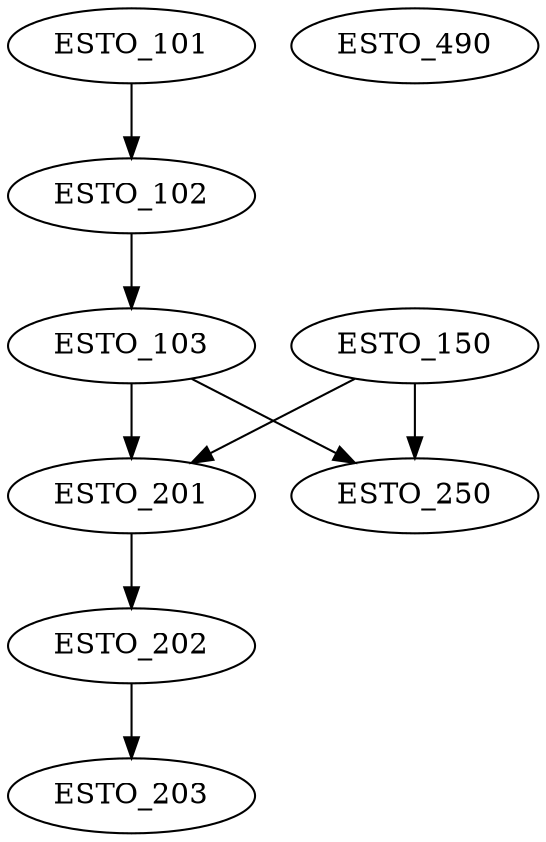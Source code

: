 digraph G {
    ESTO_101;
    edge [color=black];
    ESTO_101 -> ESTO_102;
    edge [color=black];
    ESTO_102 -> ESTO_103;
    ESTO_150;
    edge [color=black];
    ESTO_103 -> ESTO_201;
    ESTO_150 -> ESTO_201;
    edge [color=black];
    ESTO_201 -> ESTO_202;
    edge [color=black];
    ESTO_202 -> ESTO_203;
    edge [color=black];
    ESTO_103 -> ESTO_250;
    ESTO_150 -> ESTO_250;
    ESTO_490;
}
